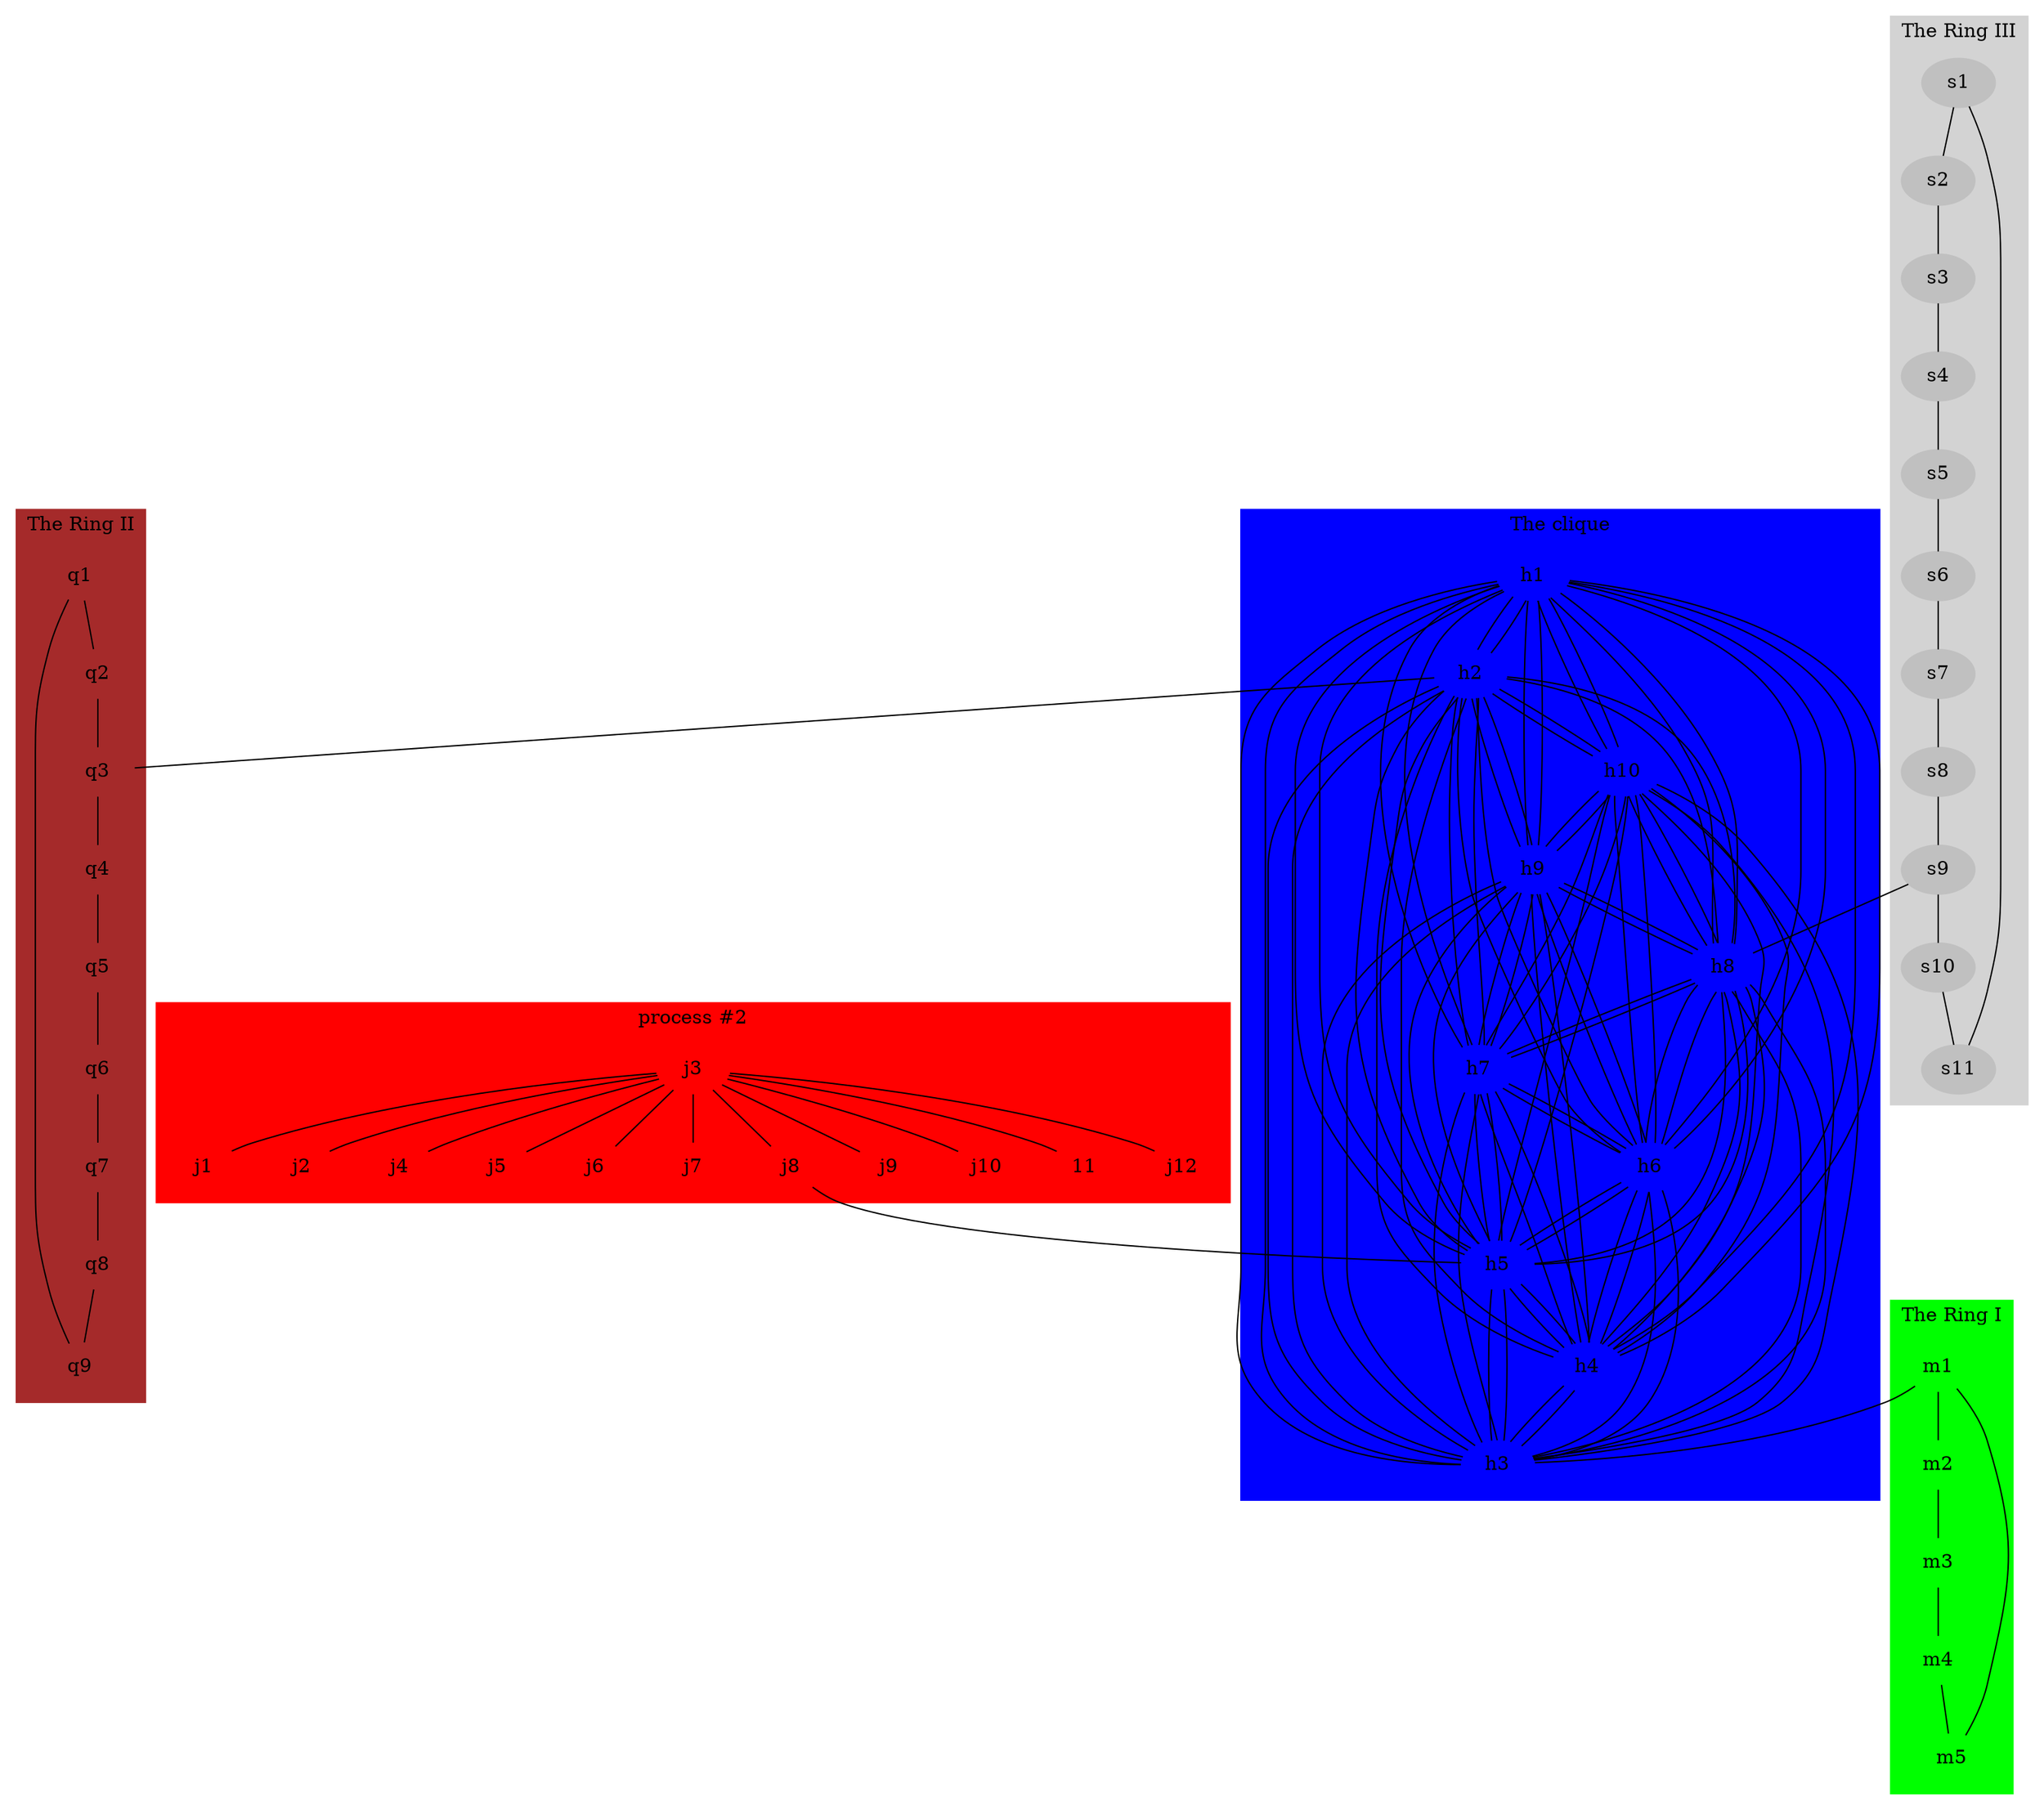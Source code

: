 graph Merged {
  subgraph clusterH {
    style=filled;
    color=blue;
    node [style=filled, color=blue];
    label = "The clique";
    h1 -- h2;
    h1 -- h3;
    h1 -- h4;
    h1 -- h5;
    h1 -- h6;
    h1 -- h7;
    h1 -- h8;
    h1 -- h9;
    h1 -- h10;
    h2 -- h1;
    h2 -- h3;
    h2 -- h4;
    h2 -- h5;
    h2 -- h6;
    h2 -- h7;
    h2 -- h8;
    h2 -- h9;
    h2 -- h10;
    h3 -- h1;
    h3 -- h2;
    h3 -- h4;
    h3 -- h5;
    h3 -- h6;
    h3 -- h7;
    h3 -- h8;
    h3 -- h9;
    h3 -- h10;
    h4 -- h1;
    h4 -- h2;
    h4 -- h3;
    h4 -- h5;
    h4 -- h6;
    h4 -- h7;
    h4 -- h8;
    h4 -- h9;
    h4 -- h10;
    h5 -- h1;
    h5 -- h2;
    h5 -- h3;
    h5 -- h4;
    h5 -- h6;
    h5 -- h7;
    h5 -- h8;
    h5 -- h9;
    h5 -- h10;
    h6 -- h1;
    h6 -- h2;
    h6 -- h3;
    h6 -- h4;
    h6 -- h5;
    h6 -- h7;
    h6 -- h8;
    h6 -- h9;
    h6 -- h10;
    h7 -- h1;
    h7 -- h2;
    h7 -- h3;
    h7 -- h4;
    h7 -- h5;
    h7 -- h6;
    h7 -- h8;
    h7 -- h9;
    h7 -- h10;
    h8 -- h1;
    h8 -- h2;
    h8 -- h3;
    h8 -- h4;
    h8 -- h5;
    h8 -- h6;
    h8 -- h7;
    h8 -- h9;
    h8 -- h10;
    h9 -- h1;
    h9 -- h2;
    h9 -- h3;
    h9 -- h4;
    h9 -- h5;
    h9 -- h6;
    h9 -- h7;
    h9 -- h8;
    h9 -- h10;
    h10 -- h1;
    h10 -- h2;
    h10 -- h3;
    h10 -- h4;
    h10 -- h5;
    h10 -- h6;
    h10 -- h7;
    h10 -- h8;
    h10 -- h9;
  }
  
  subgraph clusterJ {
    style=filled;
    color=red;
    node [style=filled, color=red];
    label = "The Star";
    j3 -- j1;
    j3 -- j2;
    j3 -- j4;
    j3 -- j5;
    j3 -- j6;
    j3 -- j7;
    j3 -- j8;
    j3 -- j9;
    j3 -- j10;
    j3 -- 11;
    j3 -- j12;
    label = "process #2";
  }
  
  subgraph clusterM {
    style=filled;
    color=green;
    node [style=filled, color=green];
    label = "The Ring I";
    m1 -- m2 -- m3 -- m4 -- m5 -- m1;
  }
  
  subgraph clusterQ{
    style=filled;
    color=brown;
    node [style=filled, color=brown];
    label = "The Ring II";
    q1 -- q2 -- q3 -- q4 -- q5 -- q6 -- q7 -- q8 -- q9 -- q1;
  }
  
  subgraph clusterS {
    style=filled;
    color=lightgrey;
    node [style=filled, color=grey];
    label = "The Ring III";
    s1 -- s2 -- s3 -- s4 -- s5 -- s6 -- s7 -- s8 -- s9 -- s10 -- s11 -- s1;
  }
  j8 -- h5;
  s9 -- h8;
  m1 -- h3;
  h2 -- q3;
}
